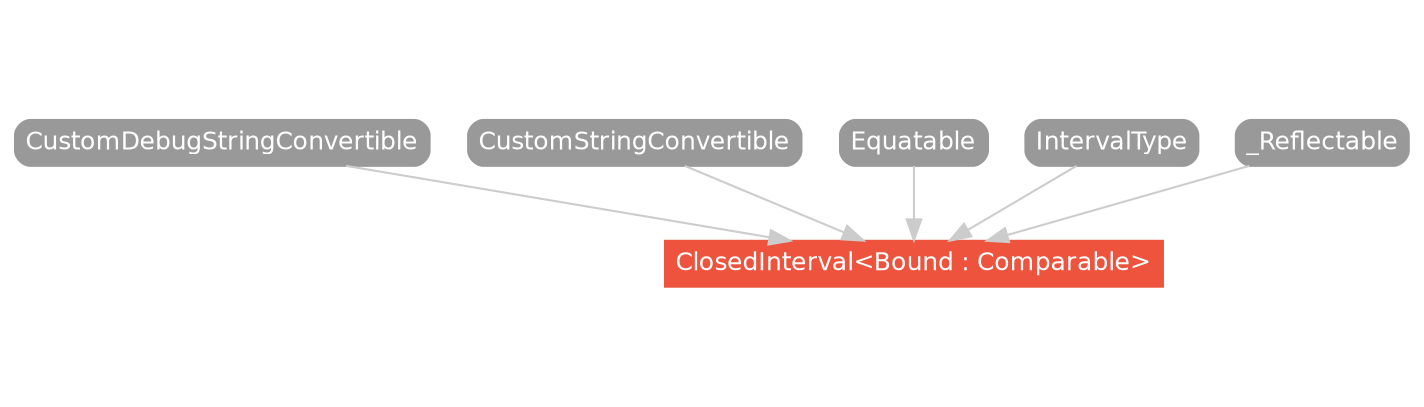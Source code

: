 strict digraph "ClosedInterval<Bound : Comparable> - Type Hierarchy - SwiftDoc.org" {
    pad="0.1,0.8"
    node [shape=box, style="filled,rounded", color="#999999", fillcolor="#999999", fontcolor=white, fontname=Helvetica, fontnames="Helvetica,sansserif", fontsize=12, margin="0.07,0.05", height="0.3"]
    edge [color="#cccccc"]
    "ClosedInterval<Bound : Comparable>" [URL="/type/ClosedInterval/", style="filled", fillcolor="#ee543d", color="#ee543d"]
    "CustomDebugStringConvertible" [URL="/protocol/CustomDebugStringConvertible/"]
    "CustomStringConvertible" [URL="/protocol/CustomStringConvertible/"]
    "Equatable" [URL="/protocol/Equatable/"]
    "IntervalType" [URL="/protocol/IntervalType/"]
    "_Reflectable" [URL="/protocol/_Reflectable/"]    "IntervalType" -> "ClosedInterval<Bound : Comparable>"
    "Equatable" -> "ClosedInterval<Bound : Comparable>"
    "CustomStringConvertible" -> "ClosedInterval<Bound : Comparable>"
    "CustomDebugStringConvertible" -> "ClosedInterval<Bound : Comparable>"
    "_Reflectable" -> "ClosedInterval<Bound : Comparable>"
    subgraph Types {
        rank = max; "ClosedInterval<Bound : Comparable>";
    }
}